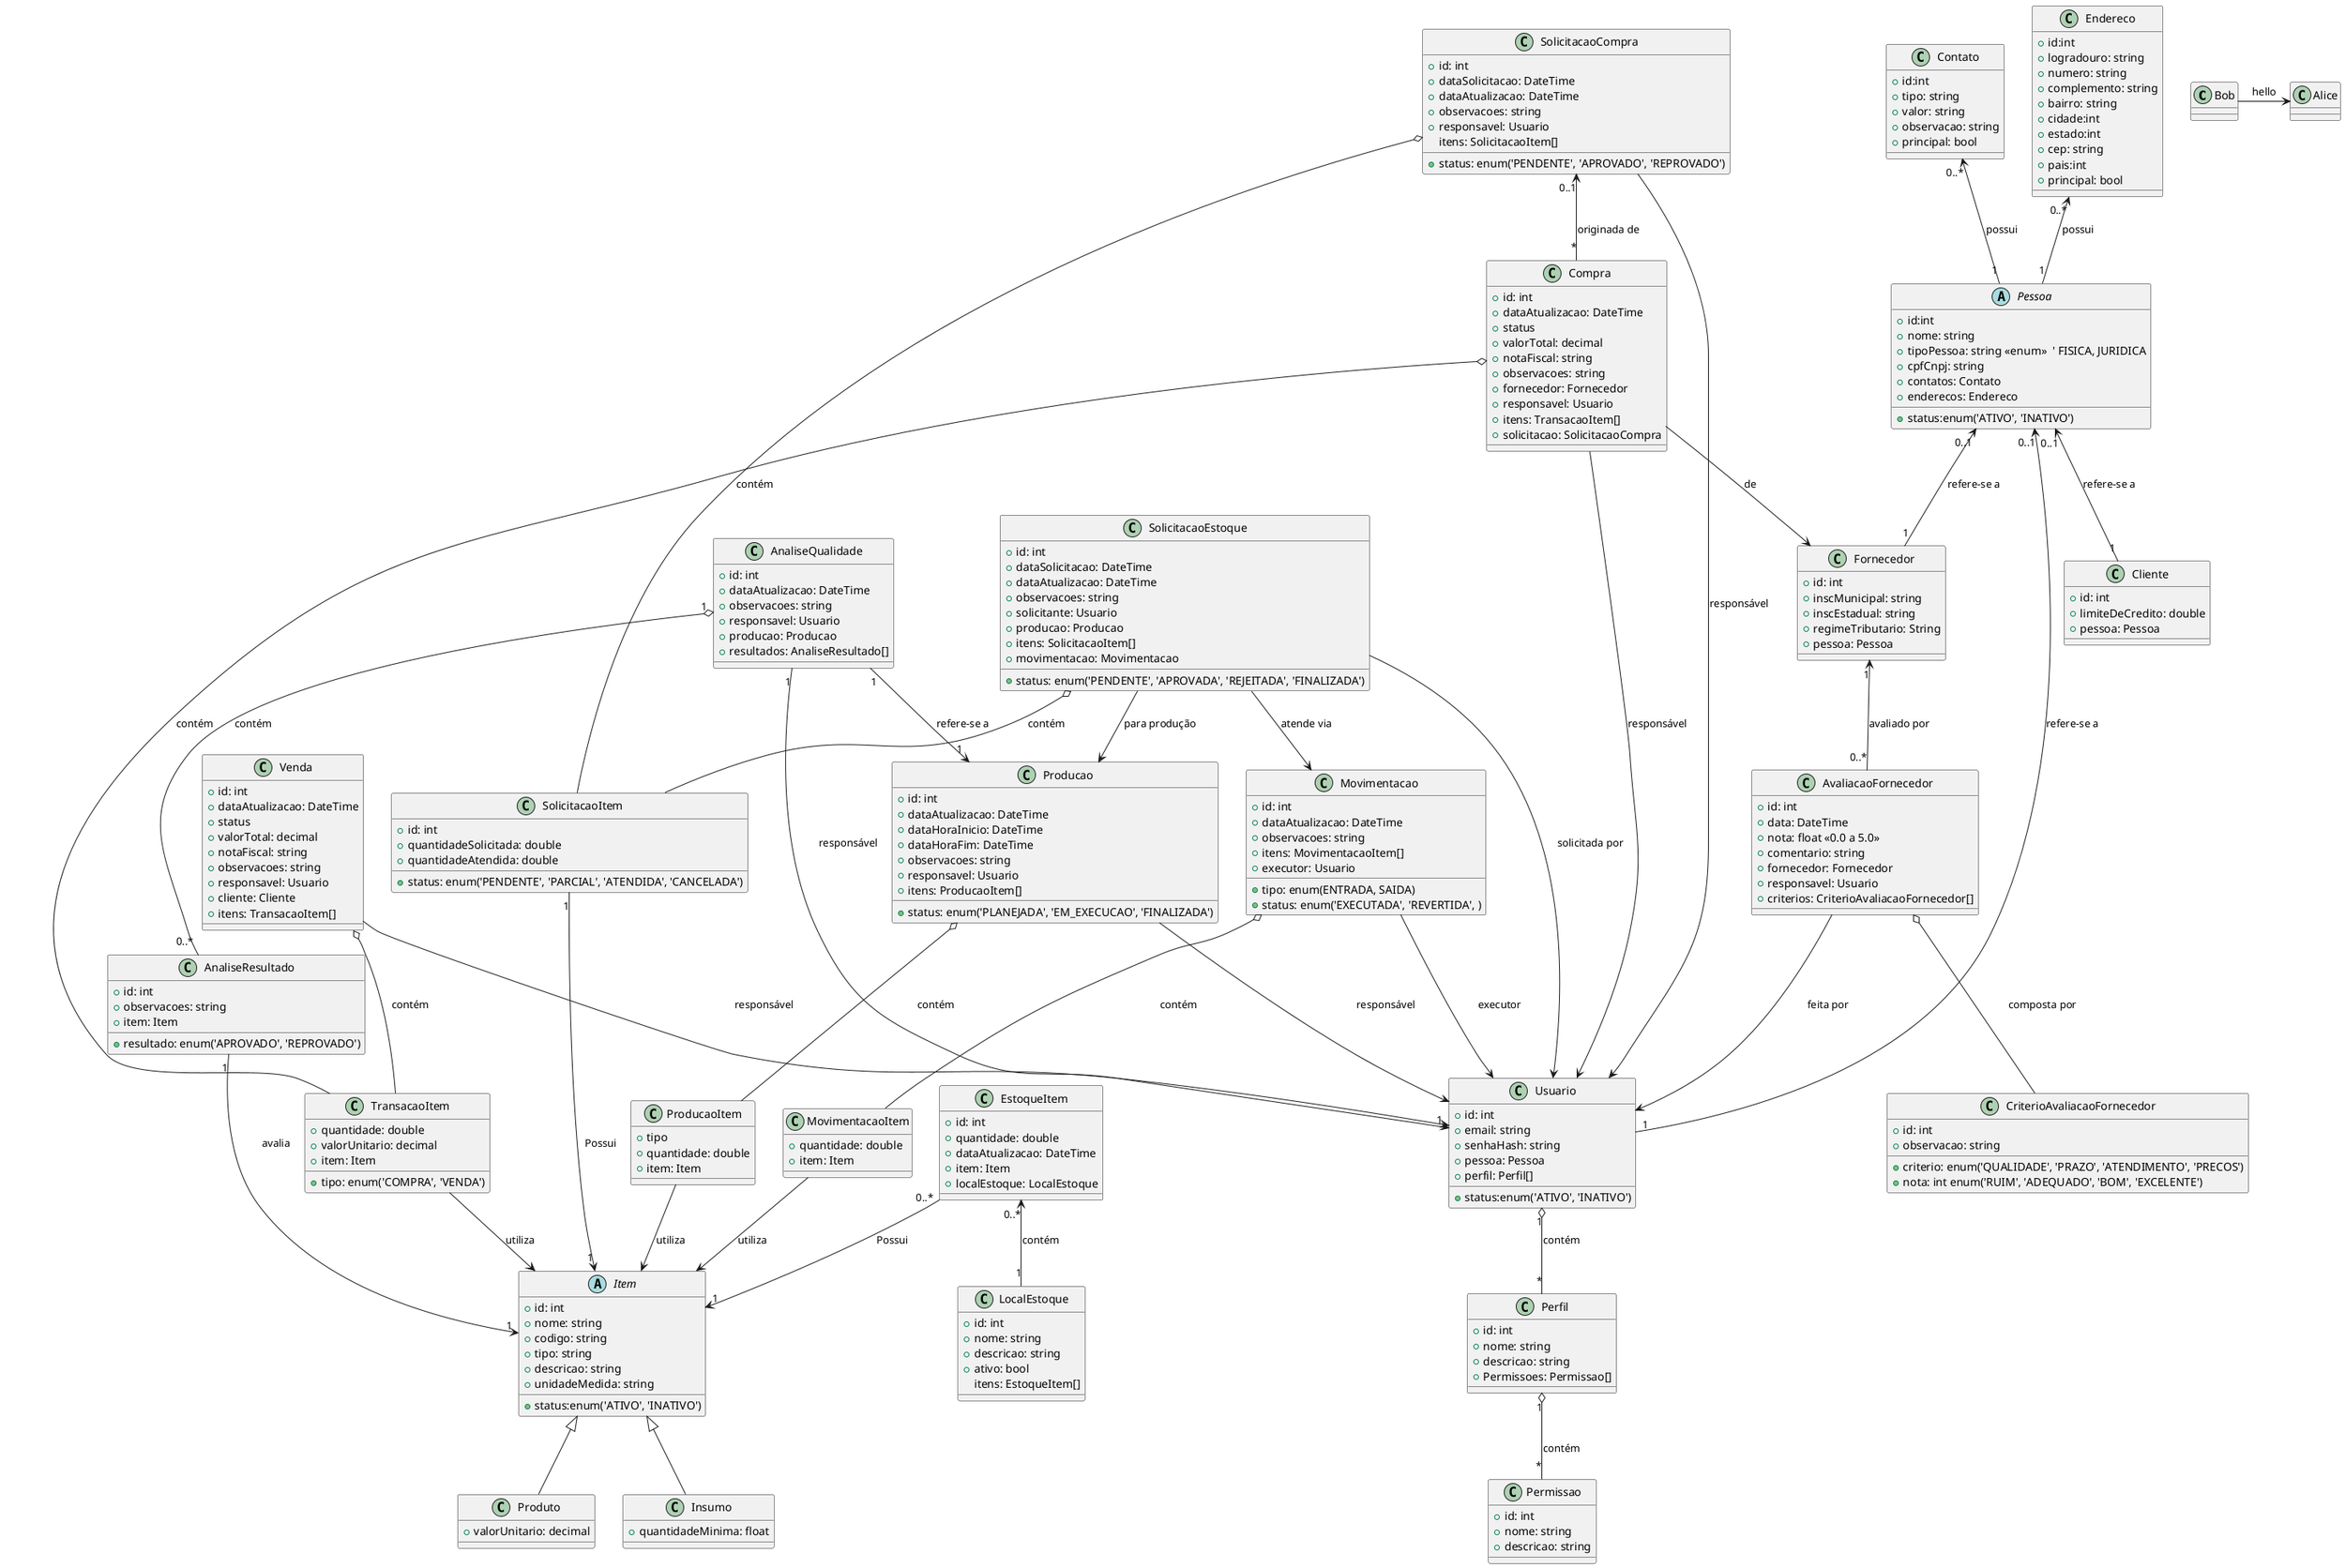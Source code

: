 @startuml
Bob -> Alice : hello


abstract class Item {
  +id: int
  +nome: string
  +codigo: string
  +tipo: string
  +descricao: string
  +unidadeMedida: string
  +status:enum('ATIVO', 'INATIVO')
}

class Produto{
    +valorUnitario: decimal
}

class Insumo{
    +quantidadeMinima: float
}

class AvaliacaoFornecedor {
  +id: int
  +data: DateTime
  +nota: float <<0.0 a 5.0>>
  +comentario: string
  +fornecedor: Fornecedor
  +responsavel: Usuario
  +criterios: CriterioAvaliacaoFornecedor[]
}

class CriterioAvaliacaoFornecedor {
  +id: int
  +criterio: enum('QUALIDADE', 'PRAZO', 'ATENDIMENTO', 'PRECOS')
  +nota: int enum('RUIM', 'ADEQUADO', 'BOM', 'EXCELENTE')
  +observacao: string
}

class SolicitacaoEstoque {
  +id: int
  +dataSolicitacao: DateTime
  +dataAtualizacao: DateTime
  +status: enum('PENDENTE', 'APROVADA', 'REJEITADA', 'FINALIZADA')
  +observacoes: string
  +solicitante: Usuario
  +producao: Producao
  +itens: SolicitacaoItem[]
  +movimentacao: Movimentacao
}

class EstoqueItem {
  +id: int
  +quantidade: double
  +dataAtualizacao: DateTime
  +item: Item
  +localEstoque: LocalEstoque
}

class SolicitacaoCompra {
  +id: int
  +dataSolicitacao: DateTime
  +dataAtualizacao: DateTime
  +status: enum('PENDENTE', 'APROVADO', 'REPROVADO')
  +observacoes: string
  +responsavel: Usuario
  itens: SolicitacaoItem[]
}

class SolicitacaoItem {
  +id: int
  +quantidadeSolicitada: double
  +quantidadeAtendida: double
  +status: enum('PENDENTE', 'PARCIAL', 'ATENDIDA', 'CANCELADA')
}

class LocalEstoque {
  +id: int
  +nome: string
  +descricao: string
  +ativo: bool
  itens: EstoqueItem[]
}

class Endereco {
  +id:int
  +logradouro: string
  +numero: string
  +complemento: string
  +bairro: string
  +cidade:int
  +estado:int
  +cep: string
  +pais:int
  +principal: bool
}


class Contato {
  +id:int 
  +tipo: string
  +valor: string
  +observacao: string
  +principal: bool
}

abstract class Pessoa {
  +id:int 
  +nome: string
  +tipoPessoa: string <<enum>>  ' FISICA, JURIDICA
  +cpfCnpj: string
  +status:enum('ATIVO', 'INATIVO')
  +contatos: Contato
  +enderecos: Endereco
}

class Cliente {
  +id: int
  +limiteDeCredito: double
  +pessoa: Pessoa
}

class Fornecedor {
  +id: int
  +inscMunicipal: string
  +inscEstadual: string
  +regimeTributario: String
  +pessoa: Pessoa
}

class Usuario {
  +id: int
  +email: string
  +senhaHash: string
  +status:enum('ATIVO', 'INATIVO')
  +pessoa: Pessoa
  +perfil: Perfil[]
}

class Perfil {
  +id: int
  +nome: string
  +descricao: string
  +Permissoes: Permissao[]
}

class Permissao {
  +id: int
  +nome: string
  +descricao: string
}

class Movimentacao {
  +id: int
  +tipo: enum(ENTRADA, SAIDA)
  +dataAtualizacao: DateTime
  +status: enum('EXECUTADA', 'REVERTIDA', )
  +observacoes: string
  +itens: MovimentacaoItem[]
  +executor: Usuario
}

class MovimentacaoItem {
  +quantidade: double
  +item: Item
}


class Producao {
  +id: int
  +dataAtualizacao: DateTime
  +dataHoraInicio: DateTime
  +dataHoraFim: DateTime
  +status: enum('PLANEJADA', 'EM_EXECUCAO', 'FINALIZADA')
  +observacoes: string
  +responsavel: Usuario
  +itens: ProducaoItem[]
}

class ProducaoItem {
  +tipo
  +quantidade: double
  +item: Item
}

class Compra {
  +id: int
  +dataAtualizacao: DateTime
  +status
  +valorTotal: decimal
  +notaFiscal: string
  +observacoes: string
  +fornecedor: Fornecedor
  +responsavel: Usuario
  +itens: TransacaoItem[]
  +solicitacao: SolicitacaoCompra
}

class Venda {
  +id: int
  +dataAtualizacao: DateTime
  +status
  +valorTotal: decimal
  +notaFiscal: string
  +observacoes: string
  +responsavel: Usuario
  +cliente: Cliente
  +itens: TransacaoItem[]
}

class TransacaoItem {
  +quantidade: double
  +valorUnitario: decimal
  +tipo: enum('COMPRA', 'VENDA')
  +item: Item
}

class AnaliseQualidade {
  +id: int
  +dataAtualizacao: DateTime
  +observacoes: string
  +responsavel: Usuario
  +producao: Producao
  +resultados: AnaliseResultado[]
}

class AnaliseResultado {
  +id: int
  +resultado: enum('APROVADO', 'REPROVADO')
  +observacoes: string
  +item: Item
}

Item <|-- Produto
Item <|-- Insumo

Movimentacao o-- MovimentacaoItem : contém
Movimentacao --> Usuario : executor
MovimentacaoItem --> Item : utiliza

SolicitacaoCompra --> Usuario : responsável
SolicitacaoCompra "0..1" <-- "*" Compra : originada de
SolicitacaoCompra o-- SolicitacaoItem : contém

Usuario "1" o-- "*" Perfil : contém
Perfil "1" o-- "*" Permissao : contém

Pessoa "0..1" <-- "1" Usuario : refere-se a
Pessoa "0..1" <-- "1" Fornecedor : refere-se a
Pessoa "0..1" <-- "1" Cliente : refere-se a
Pessoa "1" -up-> "0..*" Endereco : possui
Pessoa "1" -up-> "0..*" Contato : possui

Producao o-- ProducaoItem : contém
Producao --> Usuario : responsável

Compra o-- TransacaoItem : contém
Compra --> Usuario : responsável
Compra --> Fornecedor : de

Venda o-- TransacaoItem : contém
Venda --> Usuario : responsável

ProducaoItem --> Item : utiliza
TransacaoItem --> Item : utiliza

LocalEstoque "1" -up-> "0..*" EstoqueItem : contém

AnaliseQualidade "1" --> "1" Usuario : responsável
AnaliseQualidade "1" --> "1" Producao : refere-se a
AnaliseQualidade "1" o-- "0..*" AnaliseResultado : contém
AnaliseResultado "1" --> "1" Item : avalia

Fornecedor "1" <-- "0..*" AvaliacaoFornecedor : avaliado por
AvaliacaoFornecedor --> Usuario : feita por
AvaliacaoFornecedor o-- CriterioAvaliacaoFornecedor : composta por

SolicitacaoEstoque --> Usuario : solicitada por
SolicitacaoEstoque --> Producao : para produção
SolicitacaoEstoque o-- SolicitacaoItem : contém
SolicitacaoEstoque --> Movimentacao : atende via

SolicitacaoItem "1" --> "1" Item: Possui
EstoqueItem "0..*" --> "1" Item: Possui
@enduml